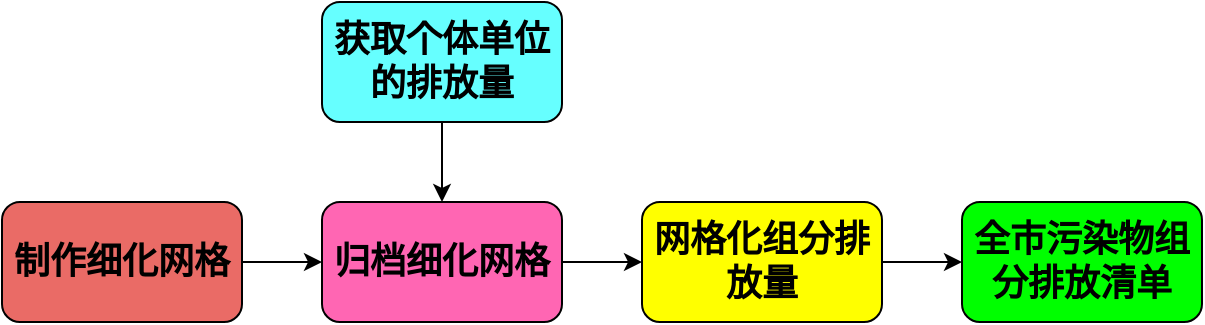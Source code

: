 <mxfile version="13.10.2" type="github">
  <diagram id="C5RBs43oDa-KdzZeNtuy" name="Page-1">
    <mxGraphModel dx="868" dy="425" grid="1" gridSize="10" guides="1" tooltips="1" connect="1" arrows="1" fold="1" page="1" pageScale="1" pageWidth="827" pageHeight="1169" math="0" shadow="0">
      <root>
        <mxCell id="WIyWlLk6GJQsqaUBKTNV-0" />
        <mxCell id="WIyWlLk6GJQsqaUBKTNV-1" parent="WIyWlLk6GJQsqaUBKTNV-0" />
        <mxCell id="HwQRAM5Hewz8B1-rTOd3-0" style="edgeStyle=orthogonalEdgeStyle;rounded=0;orthogonalLoop=1;jettySize=auto;html=1;exitX=1;exitY=0.5;exitDx=0;exitDy=0;entryX=0;entryY=0.5;entryDx=0;entryDy=0;" parent="WIyWlLk6GJQsqaUBKTNV-1" source="HwQRAM5Hewz8B1-rTOd3-1" target="HwQRAM5Hewz8B1-rTOd3-3" edge="1">
          <mxGeometry relative="1" as="geometry" />
        </mxCell>
        <mxCell id="HwQRAM5Hewz8B1-rTOd3-1" value="&lt;b&gt;&lt;font style=&quot;font-size: 18px&quot;&gt;制作细化网格&lt;/font&gt;&lt;/b&gt;" style="rounded=1;whiteSpace=wrap;html=1;fillColor=#EA6B66;" parent="WIyWlLk6GJQsqaUBKTNV-1" vertex="1">
          <mxGeometry x="120" y="240" width="120" height="60" as="geometry" />
        </mxCell>
        <mxCell id="8N5LP31pCHcp6GWYZzcI-1" style="edgeStyle=orthogonalEdgeStyle;rounded=0;orthogonalLoop=1;jettySize=auto;html=1;exitX=1;exitY=0.5;exitDx=0;exitDy=0;entryX=0;entryY=0.5;entryDx=0;entryDy=0;" parent="WIyWlLk6GJQsqaUBKTNV-1" source="HwQRAM5Hewz8B1-rTOd3-3" target="HwQRAM5Hewz8B1-rTOd3-7" edge="1">
          <mxGeometry relative="1" as="geometry" />
        </mxCell>
        <mxCell id="HwQRAM5Hewz8B1-rTOd3-3" value="&lt;b&gt;&lt;font style=&quot;font-size: 18px&quot;&gt;归档细化网格&lt;/font&gt;&lt;/b&gt;" style="rounded=1;whiteSpace=wrap;html=1;fillColor=#FF66B3;" parent="WIyWlLk6GJQsqaUBKTNV-1" vertex="1">
          <mxGeometry x="280" y="240" width="120" height="60" as="geometry" />
        </mxCell>
        <mxCell id="8N5LP31pCHcp6GWYZzcI-0" style="edgeStyle=orthogonalEdgeStyle;rounded=0;orthogonalLoop=1;jettySize=auto;html=1;exitX=0.5;exitY=1;exitDx=0;exitDy=0;" parent="WIyWlLk6GJQsqaUBKTNV-1" source="HwQRAM5Hewz8B1-rTOd3-5" target="HwQRAM5Hewz8B1-rTOd3-3" edge="1">
          <mxGeometry relative="1" as="geometry" />
        </mxCell>
        <mxCell id="HwQRAM5Hewz8B1-rTOd3-5" value="&lt;b&gt;&lt;font style=&quot;font-size: 18px&quot;&gt;获取个体单位的排放量&lt;/font&gt;&lt;/b&gt;" style="rounded=1;whiteSpace=wrap;html=1;fillColor=#66FFFF;" parent="WIyWlLk6GJQsqaUBKTNV-1" vertex="1">
          <mxGeometry x="280" y="140" width="120" height="60" as="geometry" />
        </mxCell>
        <mxCell id="HwQRAM5Hewz8B1-rTOd3-6" style="edgeStyle=orthogonalEdgeStyle;rounded=0;orthogonalLoop=1;jettySize=auto;html=1;exitX=1;exitY=0.5;exitDx=0;exitDy=0;entryX=0;entryY=0.5;entryDx=0;entryDy=0;" parent="WIyWlLk6GJQsqaUBKTNV-1" source="HwQRAM5Hewz8B1-rTOd3-7" target="HwQRAM5Hewz8B1-rTOd3-8" edge="1">
          <mxGeometry relative="1" as="geometry" />
        </mxCell>
        <mxCell id="HwQRAM5Hewz8B1-rTOd3-7" value="&lt;b&gt;&lt;font style=&quot;font-size: 18px&quot;&gt;网格化组分排放量&lt;/font&gt;&lt;/b&gt;" style="rounded=1;whiteSpace=wrap;html=1;fillColor=#FFFF00;" parent="WIyWlLk6GJQsqaUBKTNV-1" vertex="1">
          <mxGeometry x="440" y="240" width="120" height="60" as="geometry" />
        </mxCell>
        <mxCell id="HwQRAM5Hewz8B1-rTOd3-8" value="&lt;b&gt;&lt;font style=&quot;font-size: 18px&quot;&gt;全市污染物组分排放清单&lt;/font&gt;&lt;/b&gt;" style="rounded=1;whiteSpace=wrap;html=1;fillColor=#00FF00;" parent="WIyWlLk6GJQsqaUBKTNV-1" vertex="1">
          <mxGeometry x="600" y="240" width="120" height="60" as="geometry" />
        </mxCell>
      </root>
    </mxGraphModel>
  </diagram>
</mxfile>
